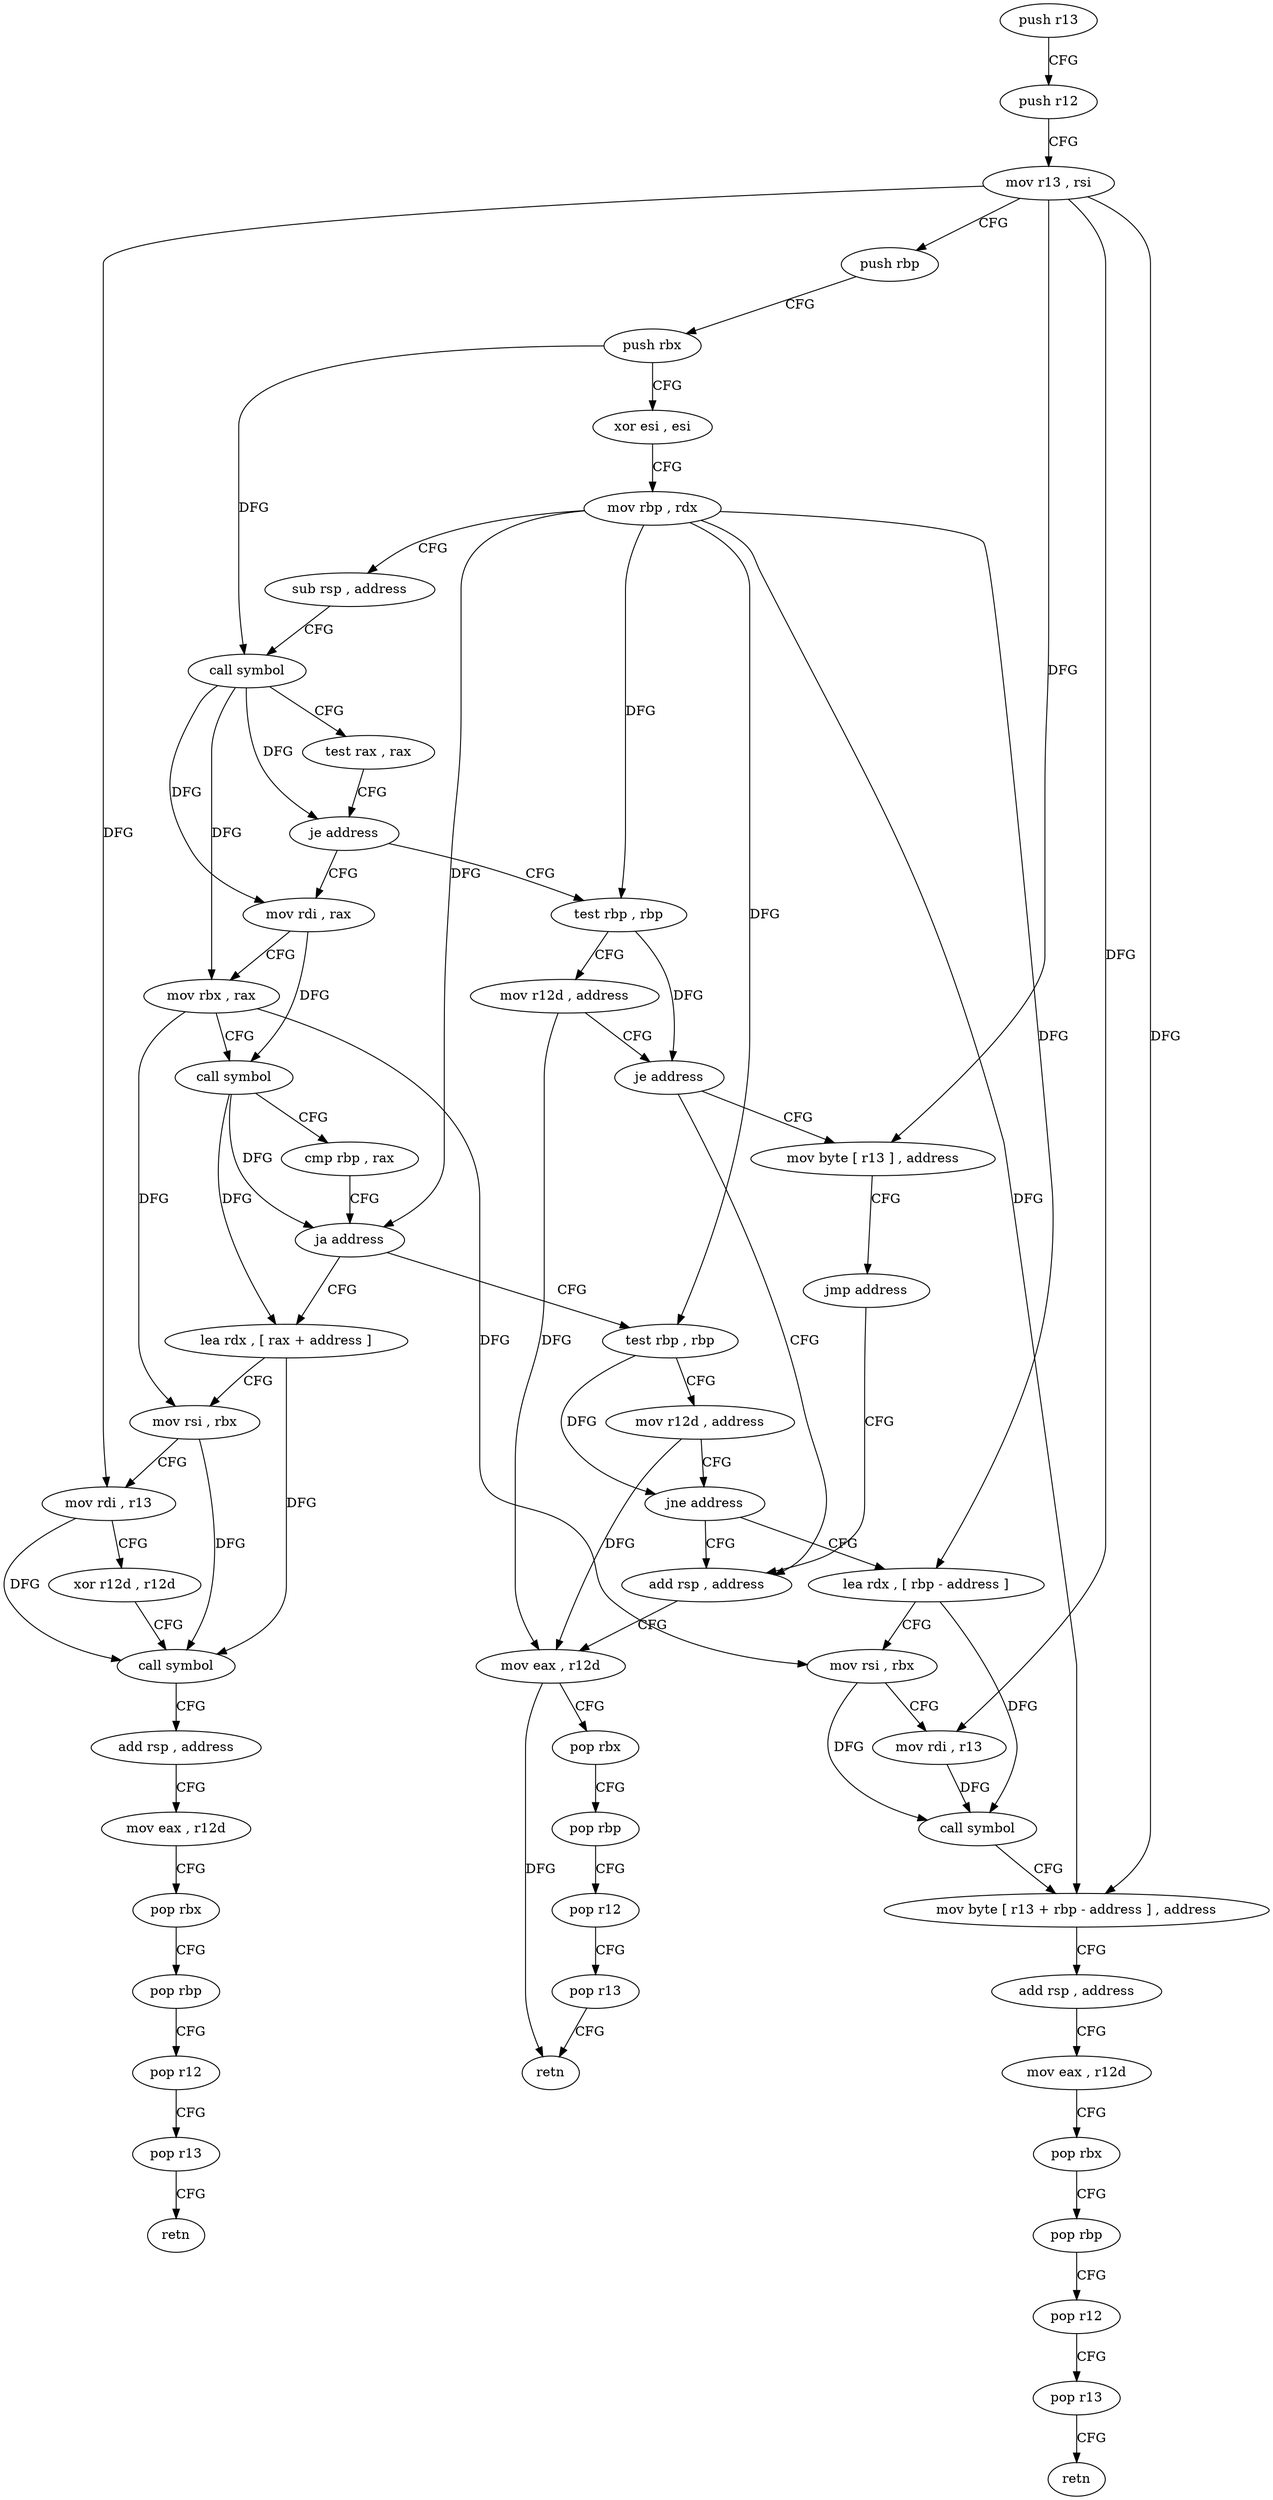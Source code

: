 digraph "func" {
"4407088" [label = "push r13" ]
"4407090" [label = "push r12" ]
"4407092" [label = "mov r13 , rsi" ]
"4407095" [label = "push rbp" ]
"4407096" [label = "push rbx" ]
"4407097" [label = "xor esi , esi" ]
"4407099" [label = "mov rbp , rdx" ]
"4407102" [label = "sub rsp , address" ]
"4407106" [label = "call symbol" ]
"4407111" [label = "test rax , rax" ]
"4407114" [label = "je address" ]
"4407232" [label = "test rbp , rbp" ]
"4407116" [label = "mov rdi , rax" ]
"4407235" [label = "mov r12d , address" ]
"4407241" [label = "je address" ]
"4407143" [label = "add rsp , address" ]
"4407243" [label = "mov byte [ r13 ] , address" ]
"4407119" [label = "mov rbx , rax" ]
"4407122" [label = "call symbol" ]
"4407127" [label = "cmp rbp , rax" ]
"4407130" [label = "ja address" ]
"4407200" [label = "lea rdx , [ rax + address ]" ]
"4407132" [label = "test rbp , rbp" ]
"4407147" [label = "mov eax , r12d" ]
"4407150" [label = "pop rbx" ]
"4407151" [label = "pop rbp" ]
"4407152" [label = "pop r12" ]
"4407154" [label = "pop r13" ]
"4407156" [label = "retn" ]
"4407248" [label = "jmp address" ]
"4407204" [label = "mov rsi , rbx" ]
"4407207" [label = "mov rdi , r13" ]
"4407210" [label = "xor r12d , r12d" ]
"4407213" [label = "call symbol" ]
"4407218" [label = "add rsp , address" ]
"4407222" [label = "mov eax , r12d" ]
"4407225" [label = "pop rbx" ]
"4407226" [label = "pop rbp" ]
"4407227" [label = "pop r12" ]
"4407229" [label = "pop r13" ]
"4407231" [label = "retn" ]
"4407135" [label = "mov r12d , address" ]
"4407141" [label = "jne address" ]
"4407160" [label = "lea rdx , [ rbp - address ]" ]
"4407164" [label = "mov rsi , rbx" ]
"4407167" [label = "mov rdi , r13" ]
"4407170" [label = "call symbol" ]
"4407175" [label = "mov byte [ r13 + rbp - address ] , address" ]
"4407181" [label = "add rsp , address" ]
"4407185" [label = "mov eax , r12d" ]
"4407188" [label = "pop rbx" ]
"4407189" [label = "pop rbp" ]
"4407190" [label = "pop r12" ]
"4407192" [label = "pop r13" ]
"4407194" [label = "retn" ]
"4407088" -> "4407090" [ label = "CFG" ]
"4407090" -> "4407092" [ label = "CFG" ]
"4407092" -> "4407095" [ label = "CFG" ]
"4407092" -> "4407243" [ label = "DFG" ]
"4407092" -> "4407207" [ label = "DFG" ]
"4407092" -> "4407167" [ label = "DFG" ]
"4407092" -> "4407175" [ label = "DFG" ]
"4407095" -> "4407096" [ label = "CFG" ]
"4407096" -> "4407097" [ label = "CFG" ]
"4407096" -> "4407106" [ label = "DFG" ]
"4407097" -> "4407099" [ label = "CFG" ]
"4407099" -> "4407102" [ label = "CFG" ]
"4407099" -> "4407232" [ label = "DFG" ]
"4407099" -> "4407130" [ label = "DFG" ]
"4407099" -> "4407132" [ label = "DFG" ]
"4407099" -> "4407160" [ label = "DFG" ]
"4407099" -> "4407175" [ label = "DFG" ]
"4407102" -> "4407106" [ label = "CFG" ]
"4407106" -> "4407111" [ label = "CFG" ]
"4407106" -> "4407114" [ label = "DFG" ]
"4407106" -> "4407116" [ label = "DFG" ]
"4407106" -> "4407119" [ label = "DFG" ]
"4407111" -> "4407114" [ label = "CFG" ]
"4407114" -> "4407232" [ label = "CFG" ]
"4407114" -> "4407116" [ label = "CFG" ]
"4407232" -> "4407235" [ label = "CFG" ]
"4407232" -> "4407241" [ label = "DFG" ]
"4407116" -> "4407119" [ label = "CFG" ]
"4407116" -> "4407122" [ label = "DFG" ]
"4407235" -> "4407241" [ label = "CFG" ]
"4407235" -> "4407147" [ label = "DFG" ]
"4407241" -> "4407143" [ label = "CFG" ]
"4407241" -> "4407243" [ label = "CFG" ]
"4407143" -> "4407147" [ label = "CFG" ]
"4407243" -> "4407248" [ label = "CFG" ]
"4407119" -> "4407122" [ label = "CFG" ]
"4407119" -> "4407204" [ label = "DFG" ]
"4407119" -> "4407164" [ label = "DFG" ]
"4407122" -> "4407127" [ label = "CFG" ]
"4407122" -> "4407130" [ label = "DFG" ]
"4407122" -> "4407200" [ label = "DFG" ]
"4407127" -> "4407130" [ label = "CFG" ]
"4407130" -> "4407200" [ label = "CFG" ]
"4407130" -> "4407132" [ label = "CFG" ]
"4407200" -> "4407204" [ label = "CFG" ]
"4407200" -> "4407213" [ label = "DFG" ]
"4407132" -> "4407135" [ label = "CFG" ]
"4407132" -> "4407141" [ label = "DFG" ]
"4407147" -> "4407150" [ label = "CFG" ]
"4407147" -> "4407156" [ label = "DFG" ]
"4407150" -> "4407151" [ label = "CFG" ]
"4407151" -> "4407152" [ label = "CFG" ]
"4407152" -> "4407154" [ label = "CFG" ]
"4407154" -> "4407156" [ label = "CFG" ]
"4407248" -> "4407143" [ label = "CFG" ]
"4407204" -> "4407207" [ label = "CFG" ]
"4407204" -> "4407213" [ label = "DFG" ]
"4407207" -> "4407210" [ label = "CFG" ]
"4407207" -> "4407213" [ label = "DFG" ]
"4407210" -> "4407213" [ label = "CFG" ]
"4407213" -> "4407218" [ label = "CFG" ]
"4407218" -> "4407222" [ label = "CFG" ]
"4407222" -> "4407225" [ label = "CFG" ]
"4407225" -> "4407226" [ label = "CFG" ]
"4407226" -> "4407227" [ label = "CFG" ]
"4407227" -> "4407229" [ label = "CFG" ]
"4407229" -> "4407231" [ label = "CFG" ]
"4407135" -> "4407141" [ label = "CFG" ]
"4407135" -> "4407147" [ label = "DFG" ]
"4407141" -> "4407160" [ label = "CFG" ]
"4407141" -> "4407143" [ label = "CFG" ]
"4407160" -> "4407164" [ label = "CFG" ]
"4407160" -> "4407170" [ label = "DFG" ]
"4407164" -> "4407167" [ label = "CFG" ]
"4407164" -> "4407170" [ label = "DFG" ]
"4407167" -> "4407170" [ label = "DFG" ]
"4407170" -> "4407175" [ label = "CFG" ]
"4407175" -> "4407181" [ label = "CFG" ]
"4407181" -> "4407185" [ label = "CFG" ]
"4407185" -> "4407188" [ label = "CFG" ]
"4407188" -> "4407189" [ label = "CFG" ]
"4407189" -> "4407190" [ label = "CFG" ]
"4407190" -> "4407192" [ label = "CFG" ]
"4407192" -> "4407194" [ label = "CFG" ]
}
